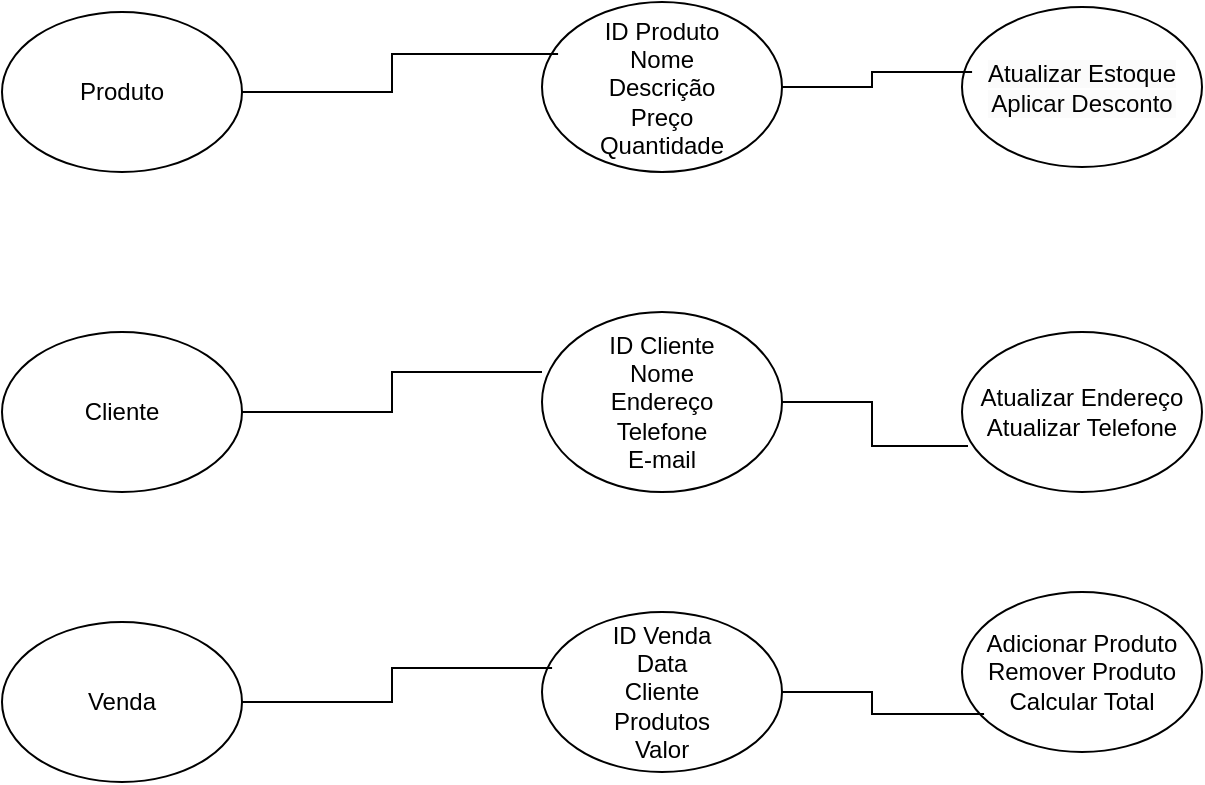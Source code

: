 <mxfile version="24.7.14">
  <diagram name="Página-1" id="g_vjgXl8RHwYjGdM71Qg">
    <mxGraphModel dx="880" dy="468" grid="1" gridSize="10" guides="1" tooltips="1" connect="1" arrows="1" fold="1" page="1" pageScale="1" pageWidth="827" pageHeight="1169" math="0" shadow="0">
      <root>
        <mxCell id="0" />
        <mxCell id="1" parent="0" />
        <mxCell id="f82aB93TAijIvnSTryGU-28" value="Produto" style="ellipse;whiteSpace=wrap;html=1;" vertex="1" parent="1">
          <mxGeometry x="40" y="140" width="120" height="80" as="geometry" />
        </mxCell>
        <mxCell id="f82aB93TAijIvnSTryGU-29" value="Cliente" style="ellipse;whiteSpace=wrap;html=1;" vertex="1" parent="1">
          <mxGeometry x="40" y="300" width="120" height="80" as="geometry" />
        </mxCell>
        <mxCell id="f82aB93TAijIvnSTryGU-30" value="Venda" style="ellipse;whiteSpace=wrap;html=1;" vertex="1" parent="1">
          <mxGeometry x="40" y="445" width="120" height="80" as="geometry" />
        </mxCell>
        <mxCell id="f82aB93TAijIvnSTryGU-31" value="ID Produto&lt;div&gt;Nome&lt;/div&gt;&lt;div&gt;Descrição&lt;/div&gt;&lt;div&gt;Preço&lt;/div&gt;&lt;div&gt;Quantidade&lt;/div&gt;" style="ellipse;whiteSpace=wrap;html=1;" vertex="1" parent="1">
          <mxGeometry x="310" y="135" width="120" height="85" as="geometry" />
        </mxCell>
        <mxCell id="f82aB93TAijIvnSTryGU-32" value="ID Cliente&lt;div&gt;Nome&lt;/div&gt;&lt;div&gt;Endereço&lt;/div&gt;&lt;div&gt;Telefone&lt;/div&gt;&lt;div&gt;E-mail&lt;/div&gt;" style="ellipse;whiteSpace=wrap;html=1;" vertex="1" parent="1">
          <mxGeometry x="310" y="290" width="120" height="90" as="geometry" />
        </mxCell>
        <mxCell id="f82aB93TAijIvnSTryGU-35" value="&lt;span style=&quot;color: rgb(0, 0, 0); font-family: Helvetica; font-size: 12px; font-style: normal; font-variant-ligatures: normal; font-variant-caps: normal; font-weight: 400; letter-spacing: normal; orphans: 2; text-align: center; text-indent: 0px; text-transform: none; widows: 2; word-spacing: 0px; -webkit-text-stroke-width: 0px; white-space: normal; background-color: rgb(251, 251, 251); text-decoration-thickness: initial; text-decoration-style: initial; text-decoration-color: initial; display: inline !important; float: none;&quot;&gt;Atualizar Estoque&lt;/span&gt;&lt;div style=&quot;forced-color-adjust: none; color: rgb(0, 0, 0); font-family: Helvetica; font-size: 12px; font-style: normal; font-variant-ligatures: normal; font-variant-caps: normal; font-weight: 400; letter-spacing: normal; orphans: 2; text-align: center; text-indent: 0px; text-transform: none; widows: 2; word-spacing: 0px; -webkit-text-stroke-width: 0px; white-space: normal; background-color: rgb(251, 251, 251); text-decoration-thickness: initial; text-decoration-style: initial; text-decoration-color: initial;&quot;&gt;Aplicar Desconto&lt;/div&gt;" style="ellipse;whiteSpace=wrap;html=1;" vertex="1" parent="1">
          <mxGeometry x="520" y="137.5" width="120" height="80" as="geometry" />
        </mxCell>
        <mxCell id="f82aB93TAijIvnSTryGU-36" value="Atualizar Endereço&lt;div&gt;Atualizar Telefone&lt;/div&gt;" style="ellipse;whiteSpace=wrap;html=1;" vertex="1" parent="1">
          <mxGeometry x="520" y="300" width="120" height="80" as="geometry" />
        </mxCell>
        <mxCell id="f82aB93TAijIvnSTryGU-37" value="Adicionar Produto&lt;div&gt;Remover Produto&lt;/div&gt;&lt;div&gt;Calcular Total&lt;/div&gt;" style="ellipse;whiteSpace=wrap;html=1;" vertex="1" parent="1">
          <mxGeometry x="520" y="430" width="120" height="80" as="geometry" />
        </mxCell>
        <mxCell id="f82aB93TAijIvnSTryGU-38" value="ID Venda&lt;div&gt;Data&lt;/div&gt;&lt;div&gt;Cliente&lt;/div&gt;&lt;div&gt;Produtos&lt;/div&gt;&lt;div&gt;Valor&lt;/div&gt;" style="ellipse;whiteSpace=wrap;html=1;" vertex="1" parent="1">
          <mxGeometry x="310" y="440" width="120" height="80" as="geometry" />
        </mxCell>
        <mxCell id="f82aB93TAijIvnSTryGU-39" style="edgeStyle=orthogonalEdgeStyle;rounded=0;orthogonalLoop=1;jettySize=auto;html=1;entryX=0.067;entryY=0.306;entryDx=0;entryDy=0;entryPerimeter=0;endArrow=none;endFill=0;" edge="1" parent="1" source="f82aB93TAijIvnSTryGU-28" target="f82aB93TAijIvnSTryGU-31">
          <mxGeometry relative="1" as="geometry" />
        </mxCell>
        <mxCell id="f82aB93TAijIvnSTryGU-40" style="edgeStyle=orthogonalEdgeStyle;rounded=0;orthogonalLoop=1;jettySize=auto;html=1;entryX=0.042;entryY=0.406;entryDx=0;entryDy=0;entryPerimeter=0;endArrow=none;endFill=0;" edge="1" parent="1" source="f82aB93TAijIvnSTryGU-31" target="f82aB93TAijIvnSTryGU-35">
          <mxGeometry relative="1" as="geometry" />
        </mxCell>
        <mxCell id="f82aB93TAijIvnSTryGU-41" style="edgeStyle=orthogonalEdgeStyle;rounded=0;orthogonalLoop=1;jettySize=auto;html=1;entryX=0;entryY=0.333;entryDx=0;entryDy=0;entryPerimeter=0;endArrow=none;endFill=0;" edge="1" parent="1" source="f82aB93TAijIvnSTryGU-29" target="f82aB93TAijIvnSTryGU-32">
          <mxGeometry relative="1" as="geometry" />
        </mxCell>
        <mxCell id="f82aB93TAijIvnSTryGU-42" style="edgeStyle=orthogonalEdgeStyle;rounded=0;orthogonalLoop=1;jettySize=auto;html=1;entryX=0.025;entryY=0.713;entryDx=0;entryDy=0;entryPerimeter=0;endArrow=none;endFill=0;" edge="1" parent="1" source="f82aB93TAijIvnSTryGU-32" target="f82aB93TAijIvnSTryGU-36">
          <mxGeometry relative="1" as="geometry" />
        </mxCell>
        <mxCell id="f82aB93TAijIvnSTryGU-43" style="edgeStyle=orthogonalEdgeStyle;rounded=0;orthogonalLoop=1;jettySize=auto;html=1;entryX=0.042;entryY=0.35;entryDx=0;entryDy=0;entryPerimeter=0;endArrow=none;endFill=0;" edge="1" parent="1" source="f82aB93TAijIvnSTryGU-30" target="f82aB93TAijIvnSTryGU-38">
          <mxGeometry relative="1" as="geometry" />
        </mxCell>
        <mxCell id="f82aB93TAijIvnSTryGU-44" style="edgeStyle=orthogonalEdgeStyle;rounded=0;orthogonalLoop=1;jettySize=auto;html=1;entryX=0.092;entryY=0.763;entryDx=0;entryDy=0;entryPerimeter=0;endArrow=none;endFill=0;" edge="1" parent="1" source="f82aB93TAijIvnSTryGU-38" target="f82aB93TAijIvnSTryGU-37">
          <mxGeometry relative="1" as="geometry" />
        </mxCell>
      </root>
    </mxGraphModel>
  </diagram>
</mxfile>
